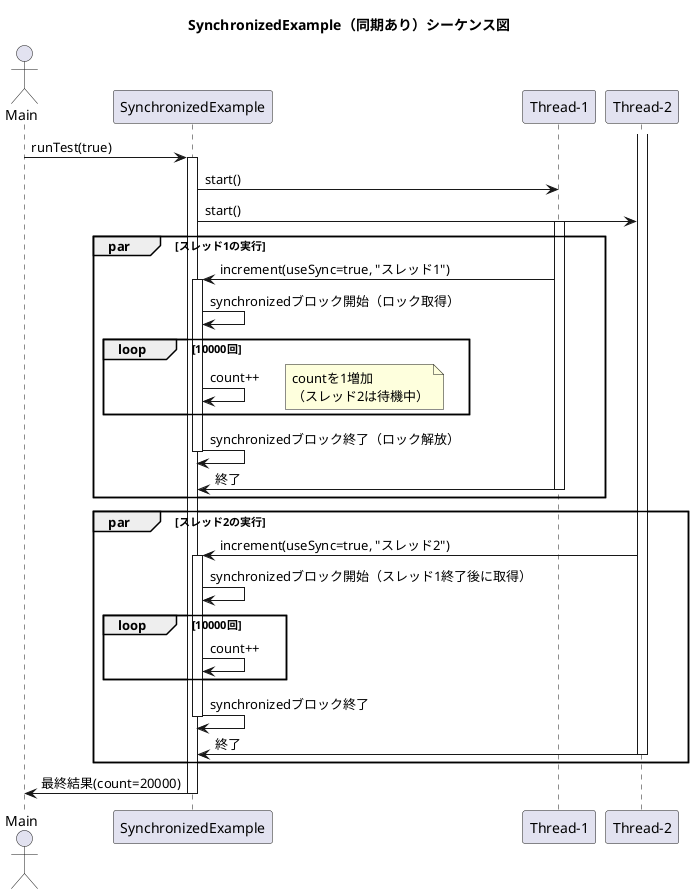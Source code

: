 @startuml
title SynchronizedExample（同期あり）シーケンス図

actor Main
participant "SynchronizedExample" as App
participant "Thread-1" as T1
participant "Thread-2" as T2

Main -> App : runTest(true)
activate App
App -> T1 : start()
App -> T2 : start()

par スレッド1の実行
    activate T1
    T1 -> App : increment(useSync=true, "スレッド1")
    activate App
    App -> App : synchronizedブロック開始（ロック取得）
    loop 10000回
        App -> App : count++
        note right
          countを1増加
          （スレッド2は待機中）
        end note
    end
    App -> App : synchronizedブロック終了（ロック解放）
    deactivate App
    T1 -> App : 終了
    deactivate T1
end

par スレッド2の実行
    activate T2
    T2 -> App : increment(useSync=true, "スレッド2")
    activate App
    App -> App : synchronizedブロック開始（スレッド1終了後に取得）
    loop 10000回
        App -> App : count++
    end
    App -> App : synchronizedブロック終了
    deactivate App
    T2 -> App : 終了
    deactivate T2
end

App -> Main : 最終結果(count=20000)
deactivate App
@enduml
